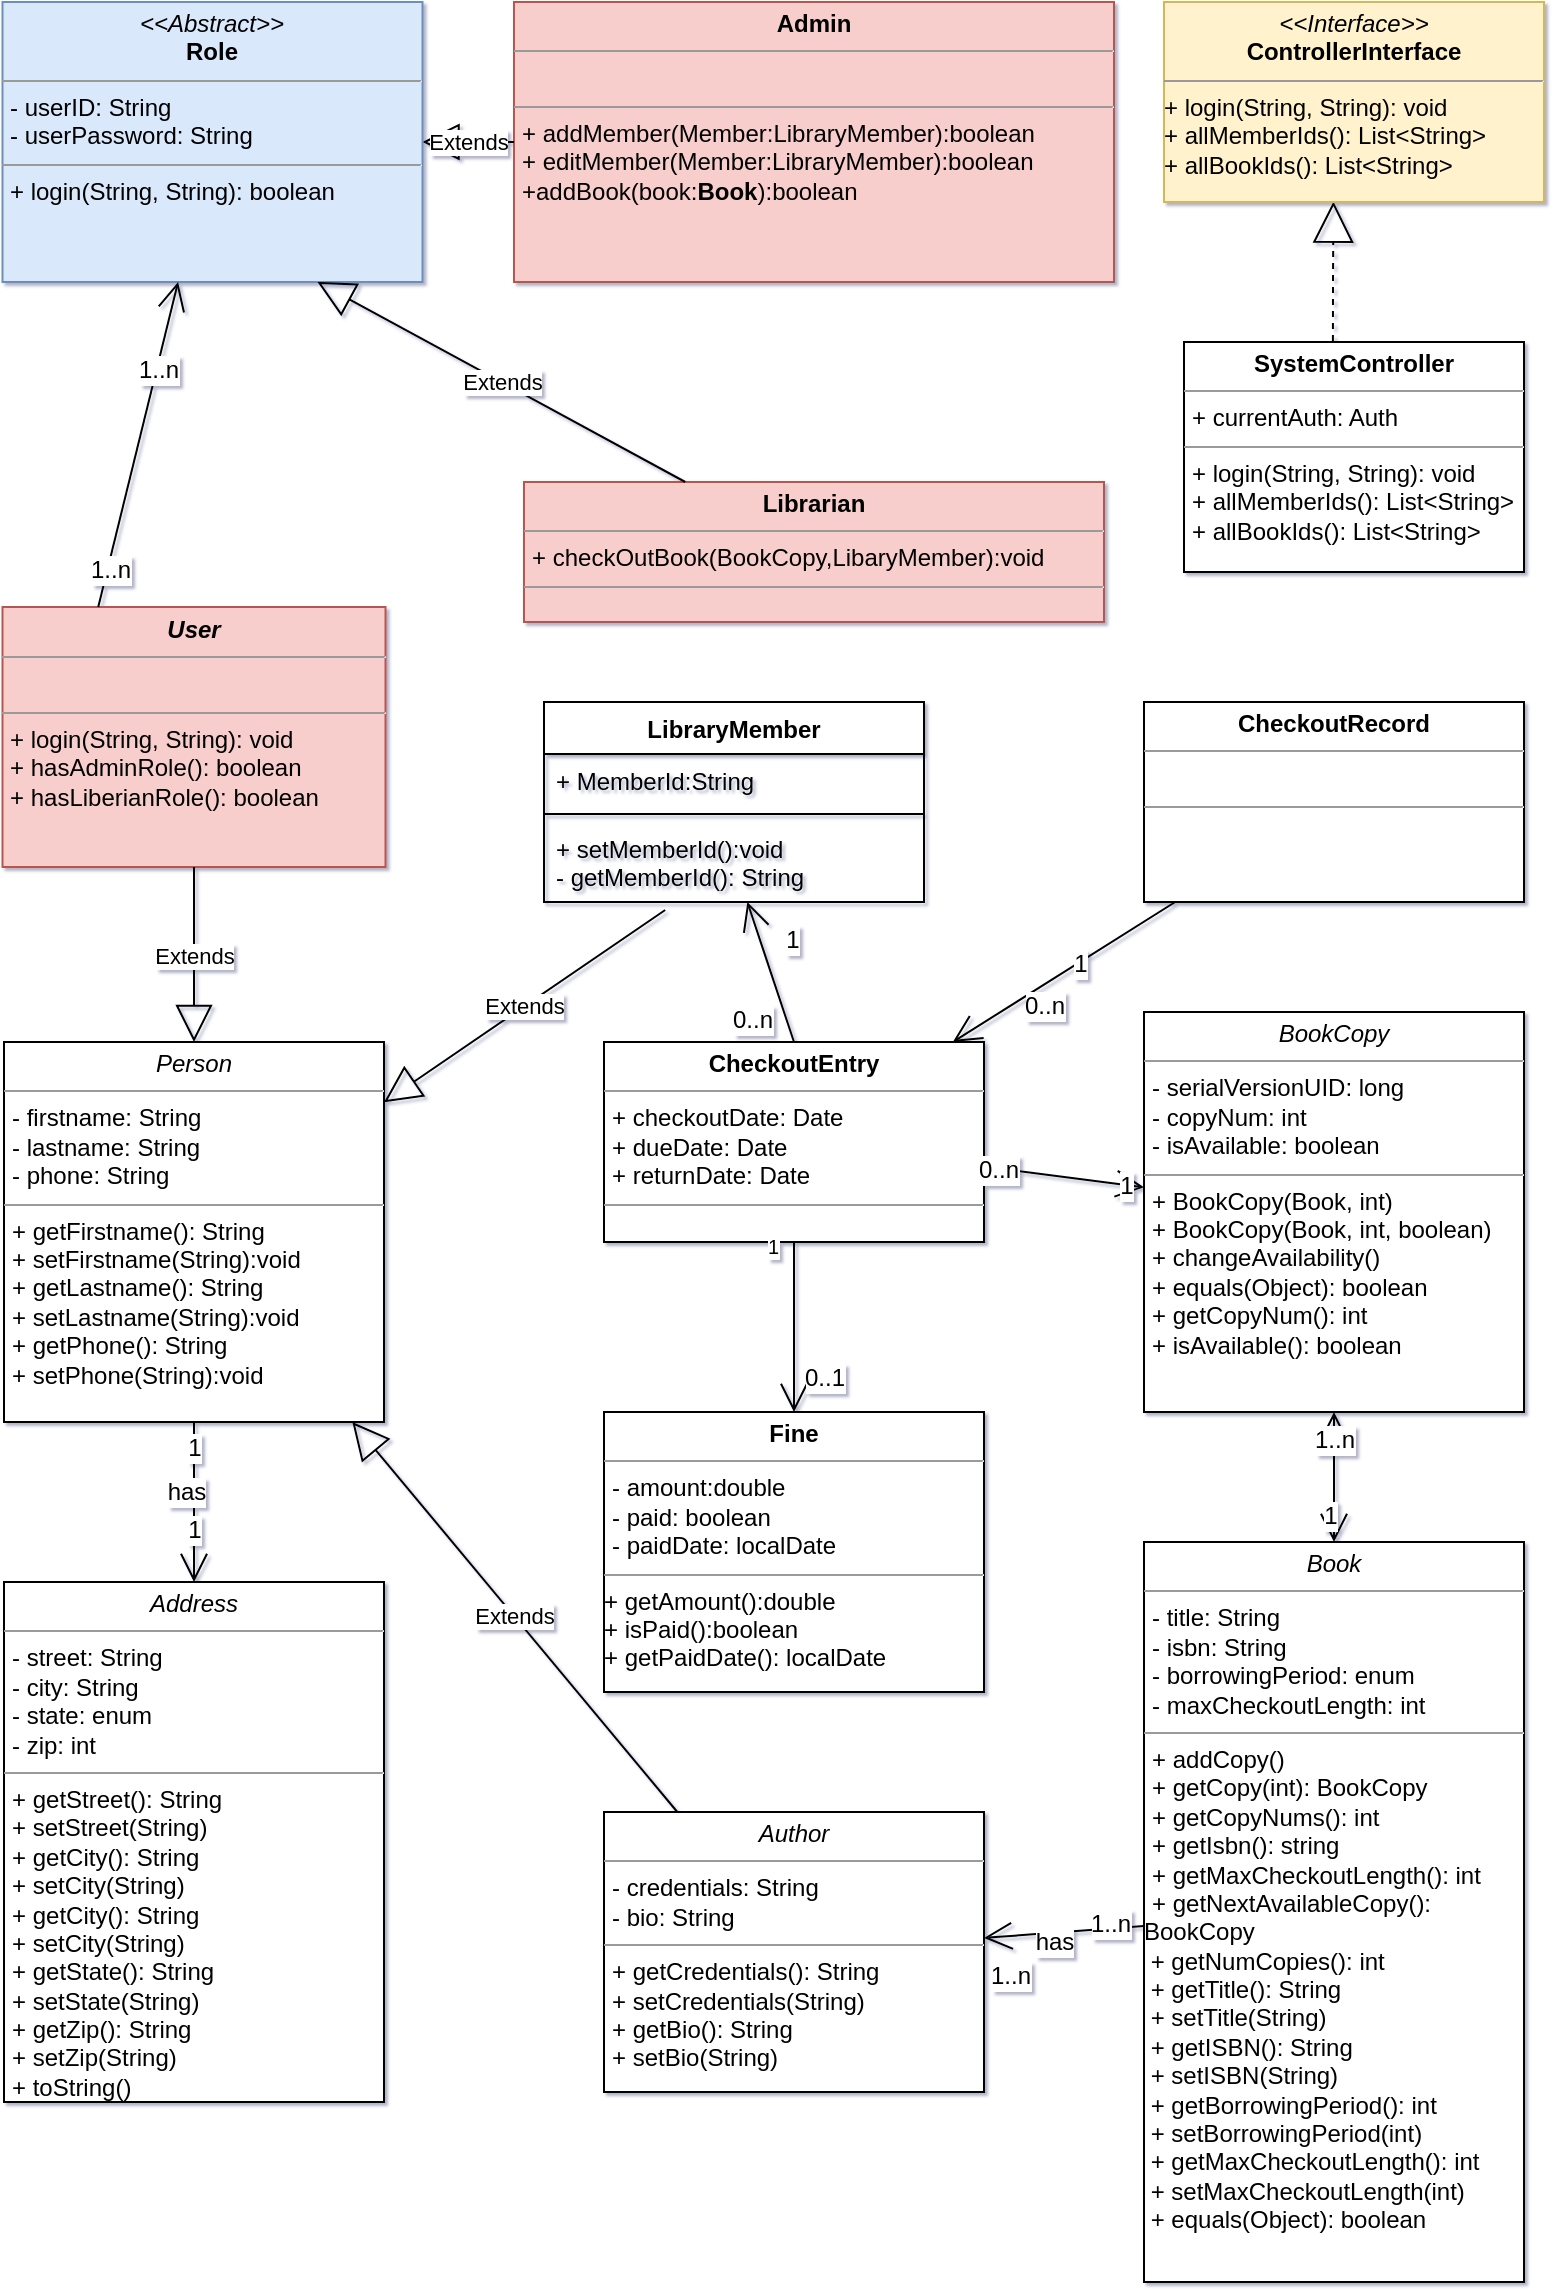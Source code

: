<mxfile version="12.8.1" type="github">
  <diagram id="C5RBs43oDa-KdzZeNtuy" name="Page-1">
    <mxGraphModel dx="1422" dy="1963" grid="1" gridSize="10" guides="1" tooltips="1" connect="1" arrows="1" fold="1" page="1" pageScale="1" pageWidth="827" pageHeight="1169" math="0" shadow="1">
      <root>
        <mxCell id="WIyWlLk6GJQsqaUBKTNV-0" />
        <mxCell id="WIyWlLk6GJQsqaUBKTNV-1" parent="WIyWlLk6GJQsqaUBKTNV-0" />
        <mxCell id="Q8Ta3W_mLMSd2tnhAirj-1" value="&lt;p style=&quot;margin: 0px ; margin-top: 4px ; text-align: center&quot;&gt;&lt;b&gt;Admin&lt;/b&gt;&lt;/p&gt;&lt;hr size=&quot;1&quot;&gt;&lt;p style=&quot;margin: 0px ; margin-left: 4px&quot;&gt;&lt;br&gt;&lt;/p&gt;&lt;hr size=&quot;1&quot;&gt;&lt;p style=&quot;margin: 0px ; margin-left: 4px&quot;&gt;+ addMember(Member:LibraryMember):boolean&lt;/p&gt;&lt;p style=&quot;margin: 0px ; margin-left: 4px&quot;&gt;+ editMember(Member:LibraryMember):boolean&lt;/p&gt;&lt;p style=&quot;margin: 0px ; margin-left: 4px&quot;&gt;+addBook(book:&lt;b&gt;Book&lt;/b&gt;):boolean&lt;/p&gt;&lt;p style=&quot;margin: 0px ; margin-left: 4px&quot;&gt;&lt;br&gt;&lt;/p&gt;" style="verticalAlign=top;align=left;overflow=fill;fontSize=12;fontFamily=Helvetica;html=1;rounded=0;shadow=0;comic=0;labelBackgroundColor=none;strokeWidth=1;fillColor=#f8cecc;strokeColor=#b85450;" parent="WIyWlLk6GJQsqaUBKTNV-1" vertex="1">
          <mxGeometry x="285" y="-130" width="300" height="140" as="geometry" />
        </mxCell>
        <mxCell id="oaM4HhVHp8FlAAeqx6HY-5" style="edgeStyle=orthogonalEdgeStyle;rounded=0;orthogonalLoop=1;jettySize=auto;html=1;dashed=1;endArrow=block;endFill=0;strokeWidth=1;endSize=18;entryX=0.446;entryY=0.998;entryDx=0;entryDy=0;exitX=0.438;exitY=-0.004;exitDx=0;exitDy=0;exitPerimeter=0;entryPerimeter=0;" parent="WIyWlLk6GJQsqaUBKTNV-1" source="oaM4HhVHp8FlAAeqx6HY-40" target="oaM4HhVHp8FlAAeqx6HY-11" edge="1">
          <mxGeometry relative="1" as="geometry">
            <mxPoint x="705" y="190" as="sourcePoint" />
          </mxGeometry>
        </mxCell>
        <mxCell id="N_WNCTHjJGH0J6ZBHNhc-0" value="&lt;p style=&quot;margin: 0px ; margin-top: 4px ; text-align: center&quot;&gt;&lt;i&gt;Book&lt;/i&gt;&lt;/p&gt;&lt;hr size=&quot;1&quot;&gt;&lt;p style=&quot;margin: 0px ; margin-left: 4px&quot;&gt;- title: String&lt;br&gt;- isbn: String&lt;/p&gt;&lt;p style=&quot;margin: 0px ; margin-left: 4px&quot;&gt;- borrowingPeriod: enum&lt;/p&gt;&lt;p style=&quot;margin: 0px ; margin-left: 4px&quot;&gt;-&amp;nbsp;maxCheckoutLength: int&lt;/p&gt;&lt;hr size=&quot;1&quot;&gt;&lt;p style=&quot;margin: 0px ; margin-left: 4px&quot;&gt;+ addCopy()&lt;/p&gt;&lt;p style=&quot;margin: 0px ; margin-left: 4px&quot;&gt;+ getCopy(int): BookCopy&lt;/p&gt;&lt;p style=&quot;margin: 0px ; margin-left: 4px&quot;&gt;+ getCopyNums(): int&lt;br&gt;&lt;/p&gt;&lt;p style=&quot;margin: 0px ; margin-left: 4px&quot;&gt;+&amp;nbsp;getIsbn(): string&lt;/p&gt;&lt;p style=&quot;margin: 0px ; margin-left: 4px&quot;&gt;+&amp;nbsp;getMaxCheckoutLength(): int&lt;/p&gt;&lt;p style=&quot;margin: 0px ; margin-left: 4px&quot;&gt;+ getNextAvailableCopy():&amp;nbsp;&lt;/p&gt;BookCopy&amp;nbsp;&lt;br&gt;&amp;nbsp;+&amp;nbsp;getNumCopies(): int&lt;br&gt;&amp;nbsp;+&amp;nbsp;getTitle(): String&lt;br&gt;&amp;nbsp;+&amp;nbsp;setTitle(String)&amp;nbsp;&lt;br&gt;&amp;nbsp;+&amp;nbsp;getISBN(): String&lt;br&gt;&amp;nbsp;+&amp;nbsp;setISBN(String)&amp;nbsp;&lt;br&gt;&amp;nbsp;+&amp;nbsp;getBorrowingPeriod(): int&lt;br&gt;&amp;nbsp;+ setBorrowingPeriod(int)&amp;nbsp;&lt;br&gt;&amp;nbsp;+&amp;nbsp;getMaxCheckoutLength(): int&lt;br&gt;&amp;nbsp;+ setMaxCheckoutLength(int)&amp;nbsp;&lt;br&gt;&amp;nbsp;+&amp;nbsp;equals(Object): boolean" style="verticalAlign=top;align=left;overflow=fill;fontSize=12;fontFamily=Helvetica;html=1;rounded=0;shadow=0;comic=0;labelBackgroundColor=none;strokeWidth=1" parent="WIyWlLk6GJQsqaUBKTNV-1" vertex="1">
          <mxGeometry x="600" y="640" width="190" height="370" as="geometry" />
        </mxCell>
        <mxCell id="N_WNCTHjJGH0J6ZBHNhc-1" value="&lt;p style=&quot;margin: 0px ; margin-top: 4px ; text-align: center&quot;&gt;&lt;i&gt;Person&lt;/i&gt;&lt;br&gt;&lt;/p&gt;&lt;hr size=&quot;1&quot;&gt;&lt;p style=&quot;margin: 0px ; margin-left: 4px&quot;&gt;- firstname: String&lt;br&gt;- lastname: String&lt;/p&gt;&lt;p style=&quot;margin: 0px ; margin-left: 4px&quot;&gt;- phone: String&lt;br&gt;&lt;/p&gt;&lt;hr size=&quot;1&quot;&gt;&lt;p style=&quot;margin: 0px ; margin-left: 4px&quot;&gt;+ getFirstname(): String&lt;/p&gt;&lt;p style=&quot;margin: 0px ; margin-left: 4px&quot;&gt;+ setFirstname(String):void&lt;br&gt;&lt;/p&gt;&lt;p style=&quot;margin: 0px 0px 0px 4px&quot;&gt;+ getLastname(): String&lt;/p&gt;&lt;p style=&quot;margin: 0px 0px 0px 4px&quot;&gt;+ setLastname(String):void&lt;br&gt;&lt;/p&gt;&lt;p style=&quot;margin: 0px 0px 0px 4px&quot;&gt;+ getPhone(): String&lt;/p&gt;&lt;p style=&quot;margin: 0px 0px 0px 4px&quot;&gt;+ setPhone(String):void&lt;/p&gt;&lt;p style=&quot;margin: 0px 0px 0px 4px&quot;&gt;&lt;br&gt;&lt;/p&gt;" style="verticalAlign=top;align=left;overflow=fill;fontSize=12;fontFamily=Helvetica;html=1;rounded=0;shadow=0;comic=0;labelBackgroundColor=none;strokeWidth=1" parent="WIyWlLk6GJQsqaUBKTNV-1" vertex="1">
          <mxGeometry x="30" y="390" width="190" height="190" as="geometry" />
        </mxCell>
        <mxCell id="uN18D2bCye-AXupySbT--1" value="&lt;p style=&quot;margin: 0px ; margin-top: 4px ; text-align: center&quot;&gt;&lt;b&gt;Librarian&lt;/b&gt;&lt;/p&gt;&lt;hr size=&quot;1&quot;&gt;&lt;p style=&quot;margin: 0px ; margin-left: 4px&quot;&gt;+ checkOutBook(BookCopy,LibaryMember):void&lt;br&gt;&lt;/p&gt;&lt;hr size=&quot;1&quot;&gt;&lt;p style=&quot;margin: 0px ; margin-left: 4px&quot;&gt;&lt;br&gt;&lt;/p&gt;" style="verticalAlign=top;align=left;overflow=fill;fontSize=12;fontFamily=Helvetica;html=1;rounded=0;shadow=0;comic=0;labelBackgroundColor=none;strokeWidth=1;fillColor=#f8cecc;strokeColor=#b85450;" parent="WIyWlLk6GJQsqaUBKTNV-1" vertex="1">
          <mxGeometry x="290" y="110" width="290" height="70" as="geometry" />
        </mxCell>
        <mxCell id="oaM4HhVHp8FlAAeqx6HY-11" value="&lt;p style=&quot;margin: 0px ; margin-top: 4px ; text-align: center&quot;&gt;&lt;i&gt;&amp;lt;&amp;lt;Interface&amp;gt;&amp;gt;&lt;/i&gt;&lt;br&gt;&lt;b&gt;ControllerInterface&lt;/b&gt;&lt;br&gt;&lt;/p&gt;&lt;hr size=&quot;1&quot;&gt;&lt;p style=&quot;margin: 0px ; margin-left: 4px&quot;&gt;&lt;/p&gt;+ login(String, String): void&lt;br style=&quot;padding: 0px ; margin: 0px&quot;&gt;+ allMemberIds(): List&amp;lt;String&amp;gt;&lt;br style=&quot;padding: 0px ; margin: 0px&quot;&gt;+ allBookIds(): List&amp;lt;String&amp;gt;" style="verticalAlign=top;align=left;overflow=fill;fontSize=12;fontFamily=Helvetica;html=1;fillColor=#fff2cc;strokeColor=#d6b656;" parent="WIyWlLk6GJQsqaUBKTNV-1" vertex="1">
          <mxGeometry x="610" y="-130" width="190" height="100" as="geometry" />
        </mxCell>
        <mxCell id="N_WNCTHjJGH0J6ZBHNhc-2" value="&lt;p style=&quot;margin: 0px ; margin-top: 4px ; text-align: center&quot;&gt;&lt;i&gt;Address&lt;/i&gt;&lt;/p&gt;&lt;hr size=&quot;1&quot;&gt;&lt;p style=&quot;margin: 0px ; margin-left: 4px&quot;&gt;- street: String&lt;br&gt;- city: String&lt;/p&gt;&lt;p style=&quot;margin: 0px ; margin-left: 4px&quot;&gt;- state: enum&lt;/p&gt;&lt;p style=&quot;margin: 0px ; margin-left: 4px&quot;&gt;- zip: int&lt;/p&gt;&lt;hr size=&quot;1&quot;&gt;&lt;p style=&quot;margin: 0px 0px 0px 4px&quot;&gt;+ getStreet(): String&lt;/p&gt;&lt;p style=&quot;margin: 0px 0px 0px 4px&quot;&gt;+ setStreet(String)&lt;/p&gt;&lt;p style=&quot;margin: 0px 0px 0px 4px&quot;&gt;+ getCity(): String&lt;/p&gt;&lt;p style=&quot;margin: 0px 0px 0px 4px&quot;&gt;+ setCity(String)&lt;/p&gt;&lt;p style=&quot;margin: 0px 0px 0px 4px&quot;&gt;+ getCity(): String&lt;/p&gt;&lt;p style=&quot;margin: 0px 0px 0px 4px&quot;&gt;+ setCity(String)&lt;/p&gt;&lt;p style=&quot;margin: 0px 0px 0px 4px&quot;&gt;+ getState(): String&lt;/p&gt;&lt;p style=&quot;margin: 0px 0px 0px 4px&quot;&gt;+ setState(String)&lt;/p&gt;&lt;p style=&quot;margin: 0px 0px 0px 4px&quot;&gt;+ getZip(): String&lt;/p&gt;&lt;p style=&quot;margin: 0px 0px 0px 4px&quot;&gt;+ setZip(String)&lt;/p&gt;&lt;p style=&quot;margin: 0px 0px 0px 4px&quot;&gt;+ toString()&lt;/p&gt;&lt;p style=&quot;margin: 0px 0px 0px 4px&quot;&gt;&lt;br&gt;&lt;/p&gt;&lt;p style=&quot;margin: 0px 0px 0px 4px&quot;&gt;&lt;br&gt;&lt;/p&gt;" style="verticalAlign=top;align=left;overflow=fill;fontSize=12;fontFamily=Helvetica;html=1;rounded=0;shadow=0;comic=0;labelBackgroundColor=none;strokeWidth=1" parent="WIyWlLk6GJQsqaUBKTNV-1" vertex="1">
          <mxGeometry x="30" y="660" width="190" height="260" as="geometry" />
        </mxCell>
        <mxCell id="uN18D2bCye-AXupySbT--5" value="&lt;p style=&quot;margin: 0px ; margin-top: 4px ; text-align: center&quot;&gt;&lt;i&gt;&lt;b&gt;User&lt;/b&gt;&lt;/i&gt;&lt;/p&gt;&lt;hr size=&quot;1&quot;&gt;&lt;p style=&quot;margin: 0px ; margin-left: 4px&quot;&gt;&lt;br&gt;&lt;/p&gt;&lt;hr size=&quot;1&quot;&gt;&lt;p style=&quot;margin: 0px ; margin-left: 4px&quot;&gt;+ login(String, String): void&lt;br&gt;+ hasAdminRole(): boolean&lt;/p&gt;&lt;p style=&quot;margin: 0px ; margin-left: 4px&quot;&gt;+ hasLiberianRole(): boolean&lt;br&gt;&lt;/p&gt;&lt;p style=&quot;margin: 0px ; margin-left: 4px&quot;&gt;&lt;br&gt;&lt;/p&gt;" style="verticalAlign=top;align=left;overflow=fill;fontSize=12;fontFamily=Helvetica;html=1;rounded=0;shadow=0;comic=0;labelBackgroundColor=none;strokeWidth=1;fillColor=#f8cecc;strokeColor=#b85450;" parent="WIyWlLk6GJQsqaUBKTNV-1" vertex="1">
          <mxGeometry x="29.25" y="172.5" width="191.5" height="130" as="geometry" />
        </mxCell>
        <mxCell id="N_WNCTHjJGH0J6ZBHNhc-4" value="&lt;p style=&quot;margin: 0px ; margin-top: 4px ; text-align: center&quot;&gt;&lt;i&gt;Author&lt;/i&gt;&lt;/p&gt;&lt;hr size=&quot;1&quot;&gt;&lt;p style=&quot;margin: 0px ; margin-left: 4px&quot;&gt;- credentials: String&lt;br&gt;- bio: String&lt;/p&gt;&lt;hr size=&quot;1&quot;&gt;&lt;p style=&quot;margin: 0px 0px 0px 4px&quot;&gt;+ getCredentials(): String&lt;/p&gt;&lt;p style=&quot;margin: 0px 0px 0px 4px&quot;&gt;+ setCredentials(String)&lt;/p&gt;&lt;p style=&quot;margin: 0px 0px 0px 4px&quot;&gt;+ getBio(): String&lt;/p&gt;&lt;p style=&quot;margin: 0px 0px 0px 4px&quot;&gt;+ setBio(String)&lt;/p&gt;" style="verticalAlign=top;align=left;overflow=fill;fontSize=12;fontFamily=Helvetica;html=1;rounded=0;shadow=0;comic=0;labelBackgroundColor=none;strokeWidth=1" parent="WIyWlLk6GJQsqaUBKTNV-1" vertex="1">
          <mxGeometry x="330" y="775" width="190" height="140" as="geometry" />
        </mxCell>
        <mxCell id="N_WNCTHjJGH0J6ZBHNhc-5" value="&lt;p style=&quot;margin: 0px ; margin-top: 4px ; text-align: center&quot;&gt;&lt;i&gt;BookCopy&lt;/i&gt;&lt;/p&gt;&lt;hr size=&quot;1&quot;&gt;&lt;p style=&quot;margin: 0px ; margin-left: 4px&quot;&gt;- serialVersionUID: long&lt;br&gt;- copyNum: int&lt;/p&gt;&lt;p style=&quot;margin: 0px ; margin-left: 4px&quot;&gt;- isAvailable: boolean&lt;br&gt;&lt;/p&gt;&lt;hr size=&quot;1&quot;&gt;&lt;p style=&quot;margin: 0px ; margin-left: 4px&quot;&gt;+ BookCopy(Book, int)&lt;br&gt;&lt;/p&gt;&lt;p style=&quot;margin: 0px ; margin-left: 4px&quot;&gt;+&amp;nbsp;BookCopy(Book, int, boolean)&lt;/p&gt;&lt;p style=&quot;margin: 0px ; margin-left: 4px&quot;&gt;+&amp;nbsp;changeAvailability()&lt;br&gt;+&amp;nbsp;equals(Object): boolean&lt;/p&gt;&lt;p style=&quot;margin: 0px ; margin-left: 4px&quot;&gt;+ getCopyNum(): int&lt;br&gt;&lt;/p&gt;&lt;p style=&quot;margin: 0px ; margin-left: 4px&quot;&gt;+&amp;nbsp;isAvailable(): boolean&lt;/p&gt;&lt;p style=&quot;margin: 0px ; margin-left: 4px&quot;&gt;&lt;br&gt;&lt;/p&gt;&lt;p style=&quot;margin: 0px ; margin-left: 4px&quot;&gt;&lt;br&gt;&lt;/p&gt;" style="verticalAlign=top;align=left;overflow=fill;fontSize=12;fontFamily=Helvetica;html=1;rounded=0;shadow=0;comic=0;labelBackgroundColor=none;strokeWidth=1" parent="WIyWlLk6GJQsqaUBKTNV-1" vertex="1">
          <mxGeometry x="600" y="375" width="190" height="200" as="geometry" />
        </mxCell>
        <mxCell id="uN18D2bCye-AXupySbT--7" value="&lt;p style=&quot;margin: 0px ; margin-top: 4px ; text-align: center&quot;&gt;&lt;b&gt;Fine&lt;/b&gt;&lt;/p&gt;&lt;hr size=&quot;1&quot;&gt;&lt;p style=&quot;margin: 0px ; margin-left: 4px&quot;&gt;- amount:double&lt;/p&gt;&lt;p style=&quot;margin: 0px ; margin-left: 4px&quot;&gt;- paid: boolean&lt;/p&gt;&lt;p style=&quot;margin: 0px ; margin-left: 4px&quot;&gt;- paidDate: localDate&lt;br&gt;&lt;/p&gt;&lt;hr size=&quot;1&quot;&gt;&lt;div&gt;+ getAmount():double&lt;/div&gt;&lt;div&gt;+ isPaid():boolean&lt;/div&gt;&lt;div&gt;+ getPaidDate(): localDate&lt;br&gt;&lt;/div&gt;" style="verticalAlign=top;align=left;overflow=fill;fontSize=12;fontFamily=Helvetica;html=1;rounded=0;shadow=0;comic=0;labelBackgroundColor=none;strokeWidth=1" parent="WIyWlLk6GJQsqaUBKTNV-1" vertex="1">
          <mxGeometry x="330" y="575" width="190" height="140" as="geometry" />
        </mxCell>
        <mxCell id="N_WNCTHjJGH0J6ZBHNhc-10" value="" style="endArrow=open;endFill=1;endSize=12;html=1;" parent="WIyWlLk6GJQsqaUBKTNV-1" source="N_WNCTHjJGH0J6ZBHNhc-0" target="N_WNCTHjJGH0J6ZBHNhc-4" edge="1">
          <mxGeometry width="160" relative="1" as="geometry">
            <mxPoint x="320" y="1140" as="sourcePoint" />
            <mxPoint x="480" y="1140" as="targetPoint" />
          </mxGeometry>
        </mxCell>
        <mxCell id="N_WNCTHjJGH0J6ZBHNhc-11" value="has" style="text;html=1;align=center;verticalAlign=middle;resizable=0;points=[];labelBackgroundColor=#ffffff;" parent="N_WNCTHjJGH0J6ZBHNhc-10" connectable="0" vertex="1">
          <mxGeometry x="0.146" y="4" relative="1" as="geometry">
            <mxPoint as="offset" />
          </mxGeometry>
        </mxCell>
        <mxCell id="N_WNCTHjJGH0J6ZBHNhc-12" value="1..n" style="text;html=1;align=center;verticalAlign=middle;resizable=0;points=[];labelBackgroundColor=#ffffff;" parent="N_WNCTHjJGH0J6ZBHNhc-10" connectable="0" vertex="1">
          <mxGeometry x="-0.57" y="-3" relative="1" as="geometry">
            <mxPoint as="offset" />
          </mxGeometry>
        </mxCell>
        <mxCell id="N_WNCTHjJGH0J6ZBHNhc-13" value="1..n" style="text;html=1;align=center;verticalAlign=middle;resizable=0;points=[];labelBackgroundColor=#ffffff;" parent="N_WNCTHjJGH0J6ZBHNhc-10" connectable="0" vertex="1">
          <mxGeometry x="0.689" y="3" relative="1" as="geometry">
            <mxPoint y="17.13" as="offset" />
          </mxGeometry>
        </mxCell>
        <mxCell id="N_WNCTHjJGH0J6ZBHNhc-14" value="" style="endArrow=open;startArrow=open;endFill=0;startFill=0;html=1;endSize=12;" parent="WIyWlLk6GJQsqaUBKTNV-1" source="N_WNCTHjJGH0J6ZBHNhc-5" target="N_WNCTHjJGH0J6ZBHNhc-0" edge="1">
          <mxGeometry width="160" relative="1" as="geometry">
            <mxPoint x="450" y="940" as="sourcePoint" />
            <mxPoint x="610" y="940" as="targetPoint" />
          </mxGeometry>
        </mxCell>
        <mxCell id="N_WNCTHjJGH0J6ZBHNhc-15" value="1..n" style="text;html=1;align=center;verticalAlign=middle;resizable=0;points=[];labelBackgroundColor=#ffffff;" parent="N_WNCTHjJGH0J6ZBHNhc-14" connectable="0" vertex="1">
          <mxGeometry x="-0.573" relative="1" as="geometry">
            <mxPoint as="offset" />
          </mxGeometry>
        </mxCell>
        <mxCell id="N_WNCTHjJGH0J6ZBHNhc-16" value="1" style="text;html=1;align=center;verticalAlign=middle;resizable=0;points=[];labelBackgroundColor=#ffffff;" parent="N_WNCTHjJGH0J6ZBHNhc-14" connectable="0" vertex="1">
          <mxGeometry x="0.582" y="-2" relative="1" as="geometry">
            <mxPoint as="offset" />
          </mxGeometry>
        </mxCell>
        <mxCell id="uN18D2bCye-AXupySbT--10" value="Extends" style="endArrow=block;endSize=16;endFill=0;html=1;" parent="WIyWlLk6GJQsqaUBKTNV-1" source="Q8Ta3W_mLMSd2tnhAirj-1" target="Q8Ta3W_mLMSd2tnhAirj-0" edge="1">
          <mxGeometry width="160" relative="1" as="geometry">
            <mxPoint x="190" y="150" as="sourcePoint" />
            <mxPoint x="350" y="150" as="targetPoint" />
            <Array as="points" />
          </mxGeometry>
        </mxCell>
        <mxCell id="N_WNCTHjJGH0J6ZBHNhc-19" value="" style="endArrow=open;endFill=1;endSize=12;html=1;" parent="WIyWlLk6GJQsqaUBKTNV-1" source="N_WNCTHjJGH0J6ZBHNhc-1" target="N_WNCTHjJGH0J6ZBHNhc-2" edge="1">
          <mxGeometry width="160" relative="1" as="geometry">
            <mxPoint x="185" y="680" as="sourcePoint" />
            <mxPoint x="345" y="680" as="targetPoint" />
          </mxGeometry>
        </mxCell>
        <mxCell id="N_WNCTHjJGH0J6ZBHNhc-21" value="has" style="text;html=1;align=center;verticalAlign=middle;resizable=0;points=[];labelBackgroundColor=#ffffff;" parent="N_WNCTHjJGH0J6ZBHNhc-19" connectable="0" vertex="1">
          <mxGeometry x="0.245" y="-4" relative="1" as="geometry">
            <mxPoint y="-15.08" as="offset" />
          </mxGeometry>
        </mxCell>
        <mxCell id="N_WNCTHjJGH0J6ZBHNhc-22" value="1" style="text;html=1;align=center;verticalAlign=middle;resizable=0;points=[];labelBackgroundColor=#ffffff;" parent="N_WNCTHjJGH0J6ZBHNhc-19" connectable="0" vertex="1">
          <mxGeometry x="0.796" relative="1" as="geometry">
            <mxPoint y="-17.95" as="offset" />
          </mxGeometry>
        </mxCell>
        <mxCell id="N_WNCTHjJGH0J6ZBHNhc-23" value="1" style="text;html=1;align=center;verticalAlign=middle;resizable=0;points=[];labelBackgroundColor=#ffffff;" parent="N_WNCTHjJGH0J6ZBHNhc-19" connectable="0" vertex="1">
          <mxGeometry x="-0.67" relative="1" as="geometry">
            <mxPoint as="offset" />
          </mxGeometry>
        </mxCell>
        <mxCell id="oaM4HhVHp8FlAAeqx6HY-39" value="&lt;p style=&quot;margin: 0px ; margin-top: 4px ; text-align: center&quot;&gt;&lt;b&gt;CheckoutEntry&lt;/b&gt;&lt;/p&gt;&lt;hr size=&quot;1&quot;&gt;&lt;p style=&quot;margin: 0px ; margin-left: 4px&quot;&gt;+ checkoutDate: Date&lt;br style=&quot;padding: 0px ; margin: 0px&quot;&gt;+ dueDate: Date&lt;br style=&quot;padding: 0px ; margin: 0px&quot;&gt;+ returnDate: Date&lt;br&gt;&lt;/p&gt;&lt;hr size=&quot;1&quot;&gt;&lt;p style=&quot;margin: 0px ; margin-left: 4px&quot;&gt;&lt;br&gt;&lt;/p&gt;" style="verticalAlign=top;align=left;overflow=fill;fontSize=12;fontFamily=Helvetica;html=1;" parent="WIyWlLk6GJQsqaUBKTNV-1" vertex="1">
          <mxGeometry x="330" y="390" width="190" height="100" as="geometry" />
        </mxCell>
        <mxCell id="N_WNCTHjJGH0J6ZBHNhc-24" value="Extends" style="endArrow=block;endSize=16;endFill=0;html=1;" parent="WIyWlLk6GJQsqaUBKTNV-1" source="N_WNCTHjJGH0J6ZBHNhc-4" target="N_WNCTHjJGH0J6ZBHNhc-1" edge="1">
          <mxGeometry width="160" relative="1" as="geometry">
            <mxPoint x="450" y="940" as="sourcePoint" />
            <mxPoint x="610" y="940" as="targetPoint" />
          </mxGeometry>
        </mxCell>
        <mxCell id="oaM4HhVHp8FlAAeqx6HY-40" value="&lt;p style=&quot;margin: 0px ; margin-top: 4px ; text-align: center&quot;&gt;&lt;span style=&quot;font-weight: 700&quot;&gt;SystemController&lt;/span&gt;&lt;br&gt;&lt;/p&gt;&lt;hr size=&quot;1&quot;&gt;&lt;p style=&quot;margin: 0px ; margin-left: 4px&quot;&gt;+ currentAuth: Auth&lt;/p&gt;&lt;hr size=&quot;1&quot;&gt;&lt;p style=&quot;margin: 0px ; margin-left: 4px&quot;&gt;+ login(String, String): void&lt;br style=&quot;padding: 0px ; margin: 0px&quot;&gt;+ allMemberIds(): List&amp;lt;String&amp;gt;&lt;br style=&quot;padding: 0px ; margin: 0px&quot;&gt;+ allBookIds(): List&amp;lt;String&amp;gt;&lt;br&gt;&lt;/p&gt;" style="verticalAlign=top;align=left;overflow=fill;fontSize=12;fontFamily=Helvetica;html=1;" parent="WIyWlLk6GJQsqaUBKTNV-1" vertex="1">
          <mxGeometry x="620" y="40" width="170" height="115" as="geometry" />
        </mxCell>
        <mxCell id="uN18D2bCye-AXupySbT--16" value="LibraryMember" style="swimlane;fontStyle=1;align=center;verticalAlign=top;childLayout=stackLayout;horizontal=1;startSize=26;horizontalStack=0;resizeParent=1;resizeParentMax=0;resizeLast=0;collapsible=1;marginBottom=0;" parent="WIyWlLk6GJQsqaUBKTNV-1" vertex="1">
          <mxGeometry x="300" y="220" width="190" height="100" as="geometry" />
        </mxCell>
        <mxCell id="uN18D2bCye-AXupySbT--17" value="+ MemberId:String" style="text;strokeColor=none;fillColor=none;align=left;verticalAlign=top;spacingLeft=4;spacingRight=4;overflow=hidden;rotatable=0;points=[[0,0.5],[1,0.5]];portConstraint=eastwest;" parent="uN18D2bCye-AXupySbT--16" vertex="1">
          <mxGeometry y="26" width="190" height="26" as="geometry" />
        </mxCell>
        <mxCell id="uN18D2bCye-AXupySbT--18" value="" style="line;strokeWidth=1;fillColor=none;align=left;verticalAlign=middle;spacingTop=-1;spacingLeft=3;spacingRight=3;rotatable=0;labelPosition=right;points=[];portConstraint=eastwest;" parent="uN18D2bCye-AXupySbT--16" vertex="1">
          <mxGeometry y="52" width="190" height="8" as="geometry" />
        </mxCell>
        <mxCell id="uN18D2bCye-AXupySbT--19" value="+ setMemberId():void&#xa;- getMemberId(): String&#xa;&#xa;" style="text;strokeColor=none;fillColor=none;align=left;verticalAlign=top;spacingLeft=4;spacingRight=4;overflow=hidden;rotatable=0;points=[[0,0.5],[1,0.5]];portConstraint=eastwest;" parent="uN18D2bCye-AXupySbT--16" vertex="1">
          <mxGeometry y="60" width="190" height="40" as="geometry" />
        </mxCell>
        <mxCell id="uN18D2bCye-AXupySbT--20" value="Extends" style="endArrow=block;endSize=16;endFill=0;html=1;exitX=0.319;exitY=1.1;exitDx=0;exitDy=0;exitPerimeter=0;" parent="WIyWlLk6GJQsqaUBKTNV-1" source="uN18D2bCye-AXupySbT--19" target="N_WNCTHjJGH0J6ZBHNhc-1" edge="1">
          <mxGeometry width="160" relative="1" as="geometry">
            <mxPoint x="60" y="350" as="sourcePoint" />
            <mxPoint x="220" y="350" as="targetPoint" />
          </mxGeometry>
        </mxCell>
        <mxCell id="uN18D2bCye-AXupySbT--22" value="" style="endArrow=open;endFill=0;html=1;edgeStyle=orthogonalEdgeStyle;align=left;verticalAlign=top;rounded=0;exitX=0.5;exitY=1;exitDx=0;exitDy=0;endSize=12;" parent="WIyWlLk6GJQsqaUBKTNV-1" source="oaM4HhVHp8FlAAeqx6HY-39" edge="1">
          <mxGeometry x="0.29" y="-15" relative="1" as="geometry">
            <mxPoint x="375" y="500" as="sourcePoint" />
            <mxPoint x="425" y="575" as="targetPoint" />
            <Array as="points">
              <mxPoint x="425" y="560" />
              <mxPoint x="425" y="560" />
            </Array>
            <mxPoint as="offset" />
          </mxGeometry>
        </mxCell>
        <mxCell id="uN18D2bCye-AXupySbT--23" value="1" style="resizable=0;html=1;align=left;verticalAlign=bottom;labelBackgroundColor=#ffffff;fontSize=10;" parent="uN18D2bCye-AXupySbT--22" connectable="0" vertex="1">
          <mxGeometry x="-1" relative="1" as="geometry">
            <mxPoint x="-15" y="10" as="offset" />
          </mxGeometry>
        </mxCell>
        <mxCell id="uN18D2bCye-AXupySbT--24" value="0..1" style="text;html=1;align=center;verticalAlign=middle;resizable=0;points=[];labelBackgroundColor=#ffffff;" parent="uN18D2bCye-AXupySbT--22" vertex="1" connectable="0">
          <mxGeometry x="0.902" y="-3" relative="1" as="geometry">
            <mxPoint x="18" y="-13.33" as="offset" />
          </mxGeometry>
        </mxCell>
        <mxCell id="N_WNCTHjJGH0J6ZBHNhc-25" value="" style="endArrow=open;startArrow=block;endFill=0;startFill=1;html=1;strokeWidth=1;endSize=12;" parent="WIyWlLk6GJQsqaUBKTNV-1" source="oaM4HhVHp8FlAAeqx6HY-39" target="N_WNCTHjJGH0J6ZBHNhc-5" edge="1">
          <mxGeometry width="160" relative="1" as="geometry">
            <mxPoint x="460" y="400" as="sourcePoint" />
            <mxPoint x="620" y="400" as="targetPoint" />
          </mxGeometry>
        </mxCell>
        <mxCell id="N_WNCTHjJGH0J6ZBHNhc-26" value="1" style="text;html=1;align=center;verticalAlign=middle;resizable=0;points=[];labelBackgroundColor=#ffffff;" parent="N_WNCTHjJGH0J6ZBHNhc-25" connectable="0" vertex="1">
          <mxGeometry x="0.774" relative="1" as="geometry">
            <mxPoint as="offset" />
          </mxGeometry>
        </mxCell>
        <mxCell id="N_WNCTHjJGH0J6ZBHNhc-27" value="0..n" style="text;html=1;align=center;verticalAlign=middle;resizable=0;points=[];labelBackgroundColor=#ffffff;" parent="N_WNCTHjJGH0J6ZBHNhc-25" connectable="0" vertex="1">
          <mxGeometry x="-0.839" y="-1" relative="1" as="geometry">
            <mxPoint as="offset" />
          </mxGeometry>
        </mxCell>
        <mxCell id="Q8Ta3W_mLMSd2tnhAirj-0" value="&lt;p style=&quot;margin: 0px ; margin-top: 4px ; text-align: center&quot;&gt;&lt;i&gt;&amp;lt;&amp;lt;Abstract&amp;gt;&amp;gt;&lt;/i&gt;&lt;br&gt;&lt;b&gt;Role&lt;/b&gt;&lt;/p&gt;&lt;hr size=&quot;1&quot;&gt;&lt;p style=&quot;margin: 0px ; margin-left: 4px&quot;&gt;- userID: String&lt;br&gt;- userPassword: String&lt;/p&gt;&lt;hr size=&quot;1&quot;&gt;&lt;p style=&quot;margin: 0px ; margin-left: 4px&quot;&gt;+ login(String, String): boolean&lt;br&gt;&lt;/p&gt;" style="verticalAlign=top;align=left;overflow=fill;fontSize=12;fontFamily=Helvetica;html=1;rounded=0;shadow=0;comic=0;labelBackgroundColor=none;strokeWidth=1;fillColor=#dae8fc;strokeColor=#6c8ebf;" parent="WIyWlLk6GJQsqaUBKTNV-1" vertex="1">
          <mxGeometry x="29.25" y="-130" width="210" height="140" as="geometry" />
        </mxCell>
        <mxCell id="N_WNCTHjJGH0J6ZBHNhc-31" value="Extends" style="endArrow=block;endSize=16;endFill=0;html=1;entryX=0.75;entryY=1;entryDx=0;entryDy=0;" parent="WIyWlLk6GJQsqaUBKTNV-1" source="uN18D2bCye-AXupySbT--1" target="Q8Ta3W_mLMSd2tnhAirj-0" edge="1">
          <mxGeometry width="160" relative="1" as="geometry">
            <mxPoint x="451.667" y="-50" as="sourcePoint" />
            <mxPoint x="455" y="20" as="targetPoint" />
          </mxGeometry>
        </mxCell>
        <mxCell id="N_WNCTHjJGH0J6ZBHNhc-32" value="Extends" style="endArrow=block;endSize=16;endFill=0;html=1;" parent="WIyWlLk6GJQsqaUBKTNV-1" source="uN18D2bCye-AXupySbT--5" target="N_WNCTHjJGH0J6ZBHNhc-1" edge="1">
          <mxGeometry width="160" relative="1" as="geometry">
            <mxPoint x="71.04" y="494" as="sourcePoint" />
            <mxPoint x="107.5" y="680" as="targetPoint" />
          </mxGeometry>
        </mxCell>
        <mxCell id="N_WNCTHjJGH0J6ZBHNhc-33" value="" style="endArrow=open;endFill=1;endSize=12;html=1;align=center;exitX=0.25;exitY=0;exitDx=0;exitDy=0;" parent="WIyWlLk6GJQsqaUBKTNV-1" source="uN18D2bCye-AXupySbT--5" target="Q8Ta3W_mLMSd2tnhAirj-0" edge="1">
          <mxGeometry width="160" relative="1" as="geometry">
            <mxPoint x="140" y="110" as="sourcePoint" />
            <mxPoint x="300" y="110" as="targetPoint" />
          </mxGeometry>
        </mxCell>
        <mxCell id="N_WNCTHjJGH0J6ZBHNhc-34" value="1..n" style="text;html=1;align=center;verticalAlign=middle;resizable=0;points=[];labelBackgroundColor=#ffffff;" parent="N_WNCTHjJGH0J6ZBHNhc-33" connectable="0" vertex="1">
          <mxGeometry x="0.467" relative="1" as="geometry">
            <mxPoint as="offset" />
          </mxGeometry>
        </mxCell>
        <mxCell id="N_WNCTHjJGH0J6ZBHNhc-35" value="1..n" style="text;html=1;align=center;verticalAlign=middle;resizable=0;points=[];labelBackgroundColor=#ffffff;" parent="N_WNCTHjJGH0J6ZBHNhc-33" connectable="0" vertex="1">
          <mxGeometry x="-0.767" y="-1" relative="1" as="geometry">
            <mxPoint as="offset" />
          </mxGeometry>
        </mxCell>
        <mxCell id="yyyQ5ZmCsdX4r6_RhiTn-8" value="" style="endArrow=open;endFill=0;endSize=12;html=1;exitX=0.5;exitY=0;exitDx=0;exitDy=0;" parent="WIyWlLk6GJQsqaUBKTNV-1" source="oaM4HhVHp8FlAAeqx6HY-39" target="uN18D2bCye-AXupySbT--19" edge="1">
          <mxGeometry width="160" relative="1" as="geometry">
            <mxPoint x="420" y="360" as="sourcePoint" />
            <mxPoint x="260" y="360" as="targetPoint" />
          </mxGeometry>
        </mxCell>
        <mxCell id="yyyQ5ZmCsdX4r6_RhiTn-9" value="1" style="text;html=1;align=center;verticalAlign=middle;resizable=0;points=[];labelBackgroundColor=#ffffff;" parent="yyyQ5ZmCsdX4r6_RhiTn-8" vertex="1" connectable="0">
          <mxGeometry x="0.468" relative="1" as="geometry">
            <mxPoint x="15.4" as="offset" />
          </mxGeometry>
        </mxCell>
        <mxCell id="yyyQ5ZmCsdX4r6_RhiTn-10" value="0..n" style="text;html=1;align=center;verticalAlign=middle;resizable=0;points=[];labelBackgroundColor=#ffffff;" parent="yyyQ5ZmCsdX4r6_RhiTn-8" vertex="1" connectable="0">
          <mxGeometry x="-0.399" relative="1" as="geometry">
            <mxPoint x="-13.97" y="9.84" as="offset" />
          </mxGeometry>
        </mxCell>
        <mxCell id="o95KtFhk_evSejK4AfkG-0" value="&lt;p style=&quot;margin: 0px ; margin-top: 4px ; text-align: center&quot;&gt;&lt;b&gt;CheckoutRecord&lt;/b&gt;&lt;/p&gt;&lt;hr size=&quot;1&quot;&gt;&lt;p style=&quot;margin: 0px ; margin-left: 4px&quot;&gt;&lt;br&gt;&lt;/p&gt;&lt;hr size=&quot;1&quot;&gt;&lt;p style=&quot;margin: 0px ; margin-left: 4px&quot;&gt;&lt;br&gt;&lt;/p&gt;" style="verticalAlign=top;align=left;overflow=fill;fontSize=12;fontFamily=Helvetica;html=1;" vertex="1" parent="WIyWlLk6GJQsqaUBKTNV-1">
          <mxGeometry x="600" y="220" width="190" height="100" as="geometry" />
        </mxCell>
        <mxCell id="o95KtFhk_evSejK4AfkG-1" value="" style="endArrow=open;endFill=0;endSize=12;html=1;" edge="1" parent="WIyWlLk6GJQsqaUBKTNV-1" source="o95KtFhk_evSejK4AfkG-0" target="oaM4HhVHp8FlAAeqx6HY-39">
          <mxGeometry width="160" relative="1" as="geometry">
            <mxPoint x="573.33" y="375" as="sourcePoint" />
            <mxPoint x="549.997" y="305" as="targetPoint" />
          </mxGeometry>
        </mxCell>
        <mxCell id="o95KtFhk_evSejK4AfkG-2" value="0..n" style="text;html=1;align=center;verticalAlign=middle;resizable=0;points=[];labelBackgroundColor=#ffffff;" vertex="1" connectable="0" parent="o95KtFhk_evSejK4AfkG-1">
          <mxGeometry x="0.468" relative="1" as="geometry">
            <mxPoint x="15.4" as="offset" />
          </mxGeometry>
        </mxCell>
        <mxCell id="o95KtFhk_evSejK4AfkG-3" value="1" style="text;html=1;align=center;verticalAlign=middle;resizable=0;points=[];labelBackgroundColor=#ffffff;" vertex="1" connectable="0" parent="o95KtFhk_evSejK4AfkG-1">
          <mxGeometry x="-0.399" relative="1" as="geometry">
            <mxPoint x="-13.97" y="9.84" as="offset" />
          </mxGeometry>
        </mxCell>
      </root>
    </mxGraphModel>
  </diagram>
</mxfile>
